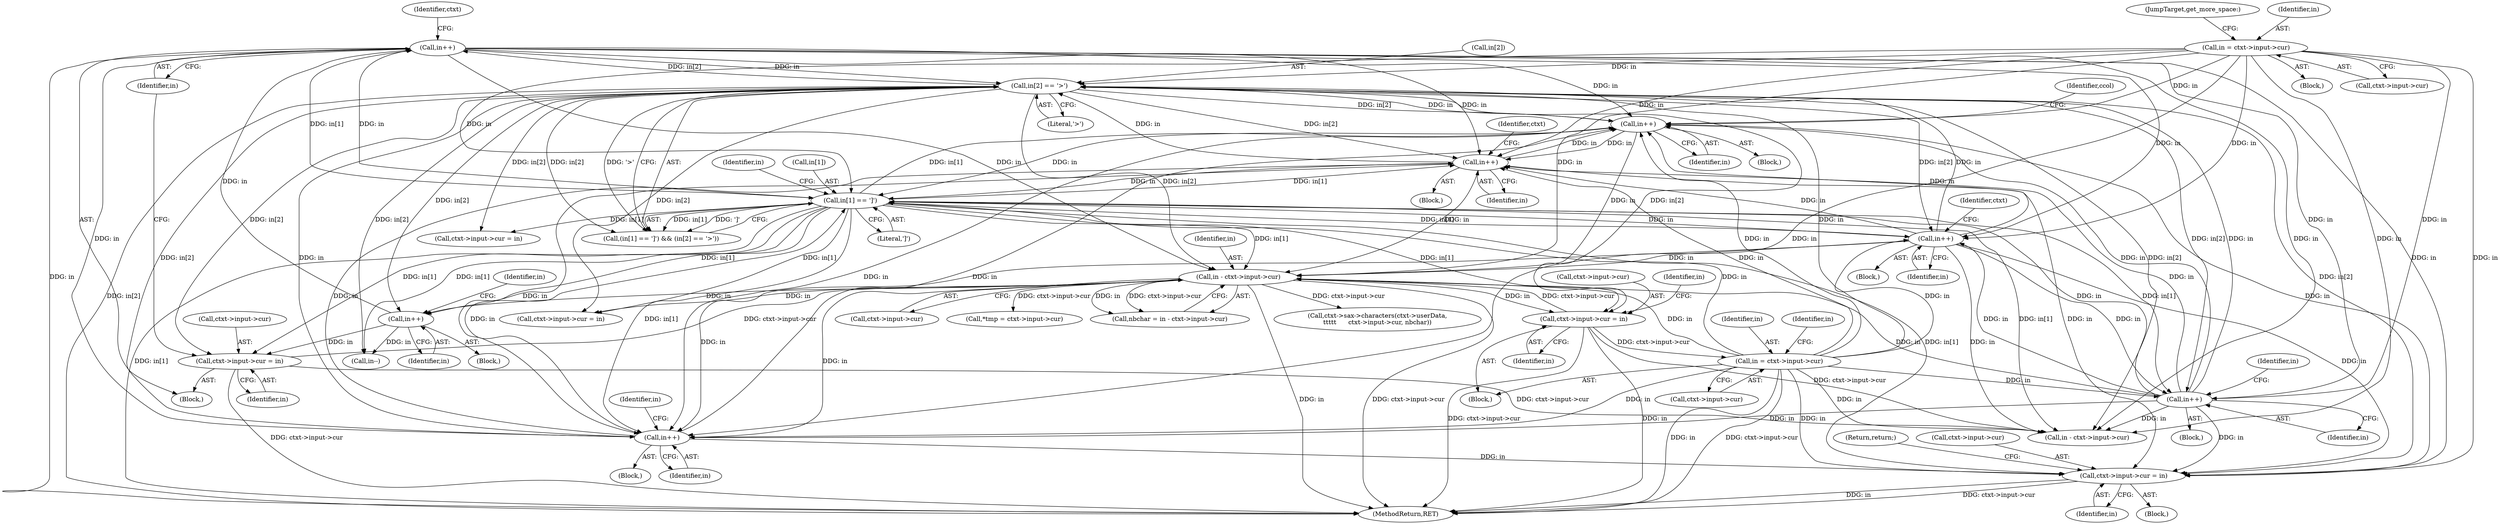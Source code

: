digraph "0_Chrome_d0947db40187f4708c58e64cbd6013faf9eddeed_4@pointer" {
"1000392" [label="(Call,ctxt->input->cur = in)"];
"1000606" [label="(Call,in++)"];
"1000382" [label="(Call,in[2] == '>')"];
"1000330" [label="(Call,in++)"];
"1000400" [label="(Call,in++)"];
"1000151" [label="(Call,in++)"];
"1000377" [label="(Call,in[1] == ']')"];
"1000135" [label="(Call,in = ctxt->input->cur)"];
"1000362" [label="(Call,in++)"];
"1000180" [label="(Call,in++)"];
"1000647" [label="(Call,in = ctxt->input->cur)"];
"1000578" [label="(Call,ctxt->input->cur = in)"];
"1000411" [label="(Call,in - ctxt->input->cur)"];
"1000599" [label="(Call,ctxt->input->cur = in)"];
"1000591" [label="(Call,in++)"];
"1000151" [label="(Call,in++)"];
"1000386" [label="(Literal,'>')"];
"1000611" [label="(Identifier,ctxt)"];
"1000150" [label="(Block,)"];
"1000591" [label="(Call,in++)"];
"1000331" [label="(Identifier,in)"];
"1000547" [label="(Call,ctxt->sax->characters(ctxt->userData,\n\t\t\t\t\t      ctxt->input->cur, nbchar))"];
"1000598" [label="(Block,)"];
"1000143" [label="(Block,)"];
"1000648" [label="(Identifier,in)"];
"1000180" [label="(Call,in++)"];
"1000333" [label="(Identifier,ccol)"];
"1000412" [label="(Identifier,in)"];
"1000181" [label="(Identifier,in)"];
"1000384" [label="(Identifier,in)"];
"1000409" [label="(Call,nbchar = in - ctxt->input->cur)"];
"1000184" [label="(Identifier,in)"];
"1000362" [label="(Call,in++)"];
"1000599" [label="(Call,ctxt->input->cur = in)"];
"1000136" [label="(Identifier,in)"];
"1000401" [label="(Identifier,in)"];
"1000166" [label="(Block,)"];
"1000584" [label="(Identifier,in)"];
"1000405" [label="(Identifier,ctxt)"];
"1000413" [label="(Call,ctxt->input->cur)"];
"1000144" [label="(JumpTarget,get_more_space:)"];
"1000606" [label="(Call,in++)"];
"1000134" [label="(Block,)"];
"1000607" [label="(Identifier,in)"];
"1000596" [label="(Identifier,in)"];
"1000377" [label="(Call,in[1] == ']')"];
"1000458" [label="(Call,ctxt->input->cur = in)"];
"1000374" [label="(Block,)"];
"1000378" [label="(Call,in[1])"];
"1000135" [label="(Call,in = ctxt->input->cur)"];
"1000398" [label="(Identifier,in)"];
"1000215" [label="(Call,ctxt->input->cur = in)"];
"1000411" [label="(Call,in - ctxt->input->cur)"];
"1000382" [label="(Call,in[2] == '>')"];
"1000649" [label="(Call,ctxt->input->cur)"];
"1000137" [label="(Call,ctxt->input->cur)"];
"1000363" [label="(Identifier,in)"];
"1000156" [label="(Identifier,ctxt)"];
"1000578" [label="(Call,ctxt->input->cur = in)"];
"1000592" [label="(Identifier,in)"];
"1000399" [label="(Return,return;)"];
"1000647" [label="(Call,in = ctxt->input->cur)"];
"1000195" [label="(Call,in - ctxt->input->cur)"];
"1000400" [label="(Call,in++)"];
"1000376" [label="(Call,(in[1] == ']') && (in[2] == '>'))"];
"1000451" [label="(Call,*tmp = ctxt->input->cur)"];
"1000152" [label="(Identifier,in)"];
"1000600" [label="(Call,ctxt->input->cur)"];
"1000392" [label="(Call,ctxt->input->cur = in)"];
"1000330" [label="(Call,in++)"];
"1000588" [label="(Identifier,in)"];
"1000348" [label="(Block,)"];
"1000590" [label="(Block,)"];
"1000387" [label="(Block,)"];
"1000366" [label="(Identifier,in)"];
"1000329" [label="(Block,)"];
"1000658" [label="(Identifier,in)"];
"1000393" [label="(Call,ctxt->input->cur)"];
"1000381" [label="(Literal,']')"];
"1000579" [label="(Call,ctxt->input->cur)"];
"1000688" [label="(MethodReturn,RET)"];
"1000622" [label="(Call,in--)"];
"1000383" [label="(Call,in[2])"];
"1000605" [label="(Identifier,in)"];
"1000392" -> "1000387"  [label="AST: "];
"1000392" -> "1000398"  [label="CFG: "];
"1000393" -> "1000392"  [label="AST: "];
"1000398" -> "1000392"  [label="AST: "];
"1000399" -> "1000392"  [label="CFG: "];
"1000392" -> "1000688"  [label="DDG: in"];
"1000392" -> "1000688"  [label="DDG: ctxt->input->cur"];
"1000606" -> "1000392"  [label="DDG: in"];
"1000330" -> "1000392"  [label="DDG: in"];
"1000382" -> "1000392"  [label="DDG: in[2]"];
"1000400" -> "1000392"  [label="DDG: in"];
"1000151" -> "1000392"  [label="DDG: in"];
"1000377" -> "1000392"  [label="DDG: in[1]"];
"1000135" -> "1000392"  [label="DDG: in"];
"1000362" -> "1000392"  [label="DDG: in"];
"1000180" -> "1000392"  [label="DDG: in"];
"1000647" -> "1000392"  [label="DDG: in"];
"1000606" -> "1000598"  [label="AST: "];
"1000606" -> "1000607"  [label="CFG: "];
"1000607" -> "1000606"  [label="AST: "];
"1000611" -> "1000606"  [label="CFG: "];
"1000606" -> "1000688"  [label="DDG: in"];
"1000606" -> "1000151"  [label="DDG: in"];
"1000606" -> "1000180"  [label="DDG: in"];
"1000606" -> "1000195"  [label="DDG: in"];
"1000606" -> "1000330"  [label="DDG: in"];
"1000606" -> "1000362"  [label="DDG: in"];
"1000606" -> "1000377"  [label="DDG: in"];
"1000606" -> "1000382"  [label="DDG: in"];
"1000606" -> "1000400"  [label="DDG: in"];
"1000606" -> "1000411"  [label="DDG: in"];
"1000382" -> "1000606"  [label="DDG: in[2]"];
"1000377" -> "1000606"  [label="DDG: in[1]"];
"1000591" -> "1000606"  [label="DDG: in"];
"1000382" -> "1000376"  [label="AST: "];
"1000382" -> "1000386"  [label="CFG: "];
"1000383" -> "1000382"  [label="AST: "];
"1000386" -> "1000382"  [label="AST: "];
"1000376" -> "1000382"  [label="CFG: "];
"1000382" -> "1000688"  [label="DDG: in[2]"];
"1000382" -> "1000151"  [label="DDG: in[2]"];
"1000382" -> "1000180"  [label="DDG: in[2]"];
"1000382" -> "1000195"  [label="DDG: in[2]"];
"1000382" -> "1000215"  [label="DDG: in[2]"];
"1000382" -> "1000330"  [label="DDG: in[2]"];
"1000382" -> "1000362"  [label="DDG: in[2]"];
"1000382" -> "1000376"  [label="DDG: in[2]"];
"1000382" -> "1000376"  [label="DDG: '>'"];
"1000330" -> "1000382"  [label="DDG: in"];
"1000400" -> "1000382"  [label="DDG: in"];
"1000151" -> "1000382"  [label="DDG: in"];
"1000135" -> "1000382"  [label="DDG: in"];
"1000362" -> "1000382"  [label="DDG: in"];
"1000180" -> "1000382"  [label="DDG: in"];
"1000647" -> "1000382"  [label="DDG: in"];
"1000382" -> "1000400"  [label="DDG: in[2]"];
"1000382" -> "1000411"  [label="DDG: in[2]"];
"1000382" -> "1000458"  [label="DDG: in[2]"];
"1000382" -> "1000578"  [label="DDG: in[2]"];
"1000382" -> "1000591"  [label="DDG: in[2]"];
"1000382" -> "1000599"  [label="DDG: in[2]"];
"1000382" -> "1000622"  [label="DDG: in[2]"];
"1000330" -> "1000329"  [label="AST: "];
"1000330" -> "1000331"  [label="CFG: "];
"1000331" -> "1000330"  [label="AST: "];
"1000333" -> "1000330"  [label="CFG: "];
"1000400" -> "1000330"  [label="DDG: in"];
"1000151" -> "1000330"  [label="DDG: in"];
"1000377" -> "1000330"  [label="DDG: in[1]"];
"1000135" -> "1000330"  [label="DDG: in"];
"1000362" -> "1000330"  [label="DDG: in"];
"1000180" -> "1000330"  [label="DDG: in"];
"1000647" -> "1000330"  [label="DDG: in"];
"1000330" -> "1000362"  [label="DDG: in"];
"1000330" -> "1000377"  [label="DDG: in"];
"1000330" -> "1000400"  [label="DDG: in"];
"1000330" -> "1000411"  [label="DDG: in"];
"1000400" -> "1000374"  [label="AST: "];
"1000400" -> "1000401"  [label="CFG: "];
"1000401" -> "1000400"  [label="AST: "];
"1000405" -> "1000400"  [label="CFG: "];
"1000400" -> "1000362"  [label="DDG: in"];
"1000400" -> "1000377"  [label="DDG: in"];
"1000151" -> "1000400"  [label="DDG: in"];
"1000377" -> "1000400"  [label="DDG: in[1]"];
"1000135" -> "1000400"  [label="DDG: in"];
"1000362" -> "1000400"  [label="DDG: in"];
"1000180" -> "1000400"  [label="DDG: in"];
"1000647" -> "1000400"  [label="DDG: in"];
"1000400" -> "1000411"  [label="DDG: in"];
"1000151" -> "1000150"  [label="AST: "];
"1000151" -> "1000152"  [label="CFG: "];
"1000152" -> "1000151"  [label="AST: "];
"1000156" -> "1000151"  [label="CFG: "];
"1000377" -> "1000151"  [label="DDG: in[1]"];
"1000135" -> "1000151"  [label="DDG: in"];
"1000180" -> "1000151"  [label="DDG: in"];
"1000647" -> "1000151"  [label="DDG: in"];
"1000151" -> "1000180"  [label="DDG: in"];
"1000151" -> "1000195"  [label="DDG: in"];
"1000151" -> "1000362"  [label="DDG: in"];
"1000151" -> "1000377"  [label="DDG: in"];
"1000151" -> "1000411"  [label="DDG: in"];
"1000377" -> "1000376"  [label="AST: "];
"1000377" -> "1000381"  [label="CFG: "];
"1000378" -> "1000377"  [label="AST: "];
"1000381" -> "1000377"  [label="AST: "];
"1000384" -> "1000377"  [label="CFG: "];
"1000376" -> "1000377"  [label="CFG: "];
"1000377" -> "1000688"  [label="DDG: in[1]"];
"1000377" -> "1000180"  [label="DDG: in[1]"];
"1000377" -> "1000195"  [label="DDG: in[1]"];
"1000377" -> "1000215"  [label="DDG: in[1]"];
"1000377" -> "1000362"  [label="DDG: in[1]"];
"1000377" -> "1000376"  [label="DDG: in[1]"];
"1000377" -> "1000376"  [label="DDG: ']'"];
"1000135" -> "1000377"  [label="DDG: in"];
"1000362" -> "1000377"  [label="DDG: in"];
"1000180" -> "1000377"  [label="DDG: in"];
"1000647" -> "1000377"  [label="DDG: in"];
"1000377" -> "1000411"  [label="DDG: in[1]"];
"1000377" -> "1000458"  [label="DDG: in[1]"];
"1000377" -> "1000578"  [label="DDG: in[1]"];
"1000377" -> "1000591"  [label="DDG: in[1]"];
"1000377" -> "1000599"  [label="DDG: in[1]"];
"1000377" -> "1000622"  [label="DDG: in[1]"];
"1000135" -> "1000134"  [label="AST: "];
"1000135" -> "1000137"  [label="CFG: "];
"1000136" -> "1000135"  [label="AST: "];
"1000137" -> "1000135"  [label="AST: "];
"1000144" -> "1000135"  [label="CFG: "];
"1000135" -> "1000180"  [label="DDG: in"];
"1000135" -> "1000195"  [label="DDG: in"];
"1000135" -> "1000362"  [label="DDG: in"];
"1000135" -> "1000411"  [label="DDG: in"];
"1000362" -> "1000348"  [label="AST: "];
"1000362" -> "1000363"  [label="CFG: "];
"1000363" -> "1000362"  [label="AST: "];
"1000366" -> "1000362"  [label="CFG: "];
"1000180" -> "1000362"  [label="DDG: in"];
"1000647" -> "1000362"  [label="DDG: in"];
"1000362" -> "1000411"  [label="DDG: in"];
"1000180" -> "1000166"  [label="AST: "];
"1000180" -> "1000181"  [label="CFG: "];
"1000181" -> "1000180"  [label="AST: "];
"1000184" -> "1000180"  [label="CFG: "];
"1000647" -> "1000180"  [label="DDG: in"];
"1000180" -> "1000195"  [label="DDG: in"];
"1000180" -> "1000411"  [label="DDG: in"];
"1000647" -> "1000143"  [label="AST: "];
"1000647" -> "1000649"  [label="CFG: "];
"1000648" -> "1000647"  [label="AST: "];
"1000649" -> "1000647"  [label="AST: "];
"1000658" -> "1000647"  [label="CFG: "];
"1000647" -> "1000688"  [label="DDG: in"];
"1000647" -> "1000688"  [label="DDG: ctxt->input->cur"];
"1000647" -> "1000195"  [label="DDG: in"];
"1000647" -> "1000411"  [label="DDG: in"];
"1000578" -> "1000647"  [label="DDG: ctxt->input->cur"];
"1000578" -> "1000143"  [label="AST: "];
"1000578" -> "1000584"  [label="CFG: "];
"1000579" -> "1000578"  [label="AST: "];
"1000584" -> "1000578"  [label="AST: "];
"1000588" -> "1000578"  [label="CFG: "];
"1000578" -> "1000688"  [label="DDG: ctxt->input->cur"];
"1000578" -> "1000688"  [label="DDG: in"];
"1000578" -> "1000195"  [label="DDG: ctxt->input->cur"];
"1000578" -> "1000411"  [label="DDG: ctxt->input->cur"];
"1000411" -> "1000578"  [label="DDG: in"];
"1000411" -> "1000409"  [label="AST: "];
"1000411" -> "1000413"  [label="CFG: "];
"1000412" -> "1000411"  [label="AST: "];
"1000413" -> "1000411"  [label="AST: "];
"1000409" -> "1000411"  [label="CFG: "];
"1000411" -> "1000688"  [label="DDG: in"];
"1000411" -> "1000688"  [label="DDG: ctxt->input->cur"];
"1000411" -> "1000409"  [label="DDG: in"];
"1000411" -> "1000409"  [label="DDG: ctxt->input->cur"];
"1000599" -> "1000411"  [label="DDG: ctxt->input->cur"];
"1000411" -> "1000451"  [label="DDG: ctxt->input->cur"];
"1000411" -> "1000458"  [label="DDG: in"];
"1000411" -> "1000547"  [label="DDG: ctxt->input->cur"];
"1000411" -> "1000591"  [label="DDG: in"];
"1000599" -> "1000598"  [label="AST: "];
"1000599" -> "1000605"  [label="CFG: "];
"1000600" -> "1000599"  [label="AST: "];
"1000605" -> "1000599"  [label="AST: "];
"1000607" -> "1000599"  [label="CFG: "];
"1000599" -> "1000688"  [label="DDG: ctxt->input->cur"];
"1000599" -> "1000195"  [label="DDG: ctxt->input->cur"];
"1000591" -> "1000599"  [label="DDG: in"];
"1000591" -> "1000590"  [label="AST: "];
"1000591" -> "1000592"  [label="CFG: "];
"1000592" -> "1000591"  [label="AST: "];
"1000596" -> "1000591"  [label="CFG: "];
"1000591" -> "1000622"  [label="DDG: in"];
}
